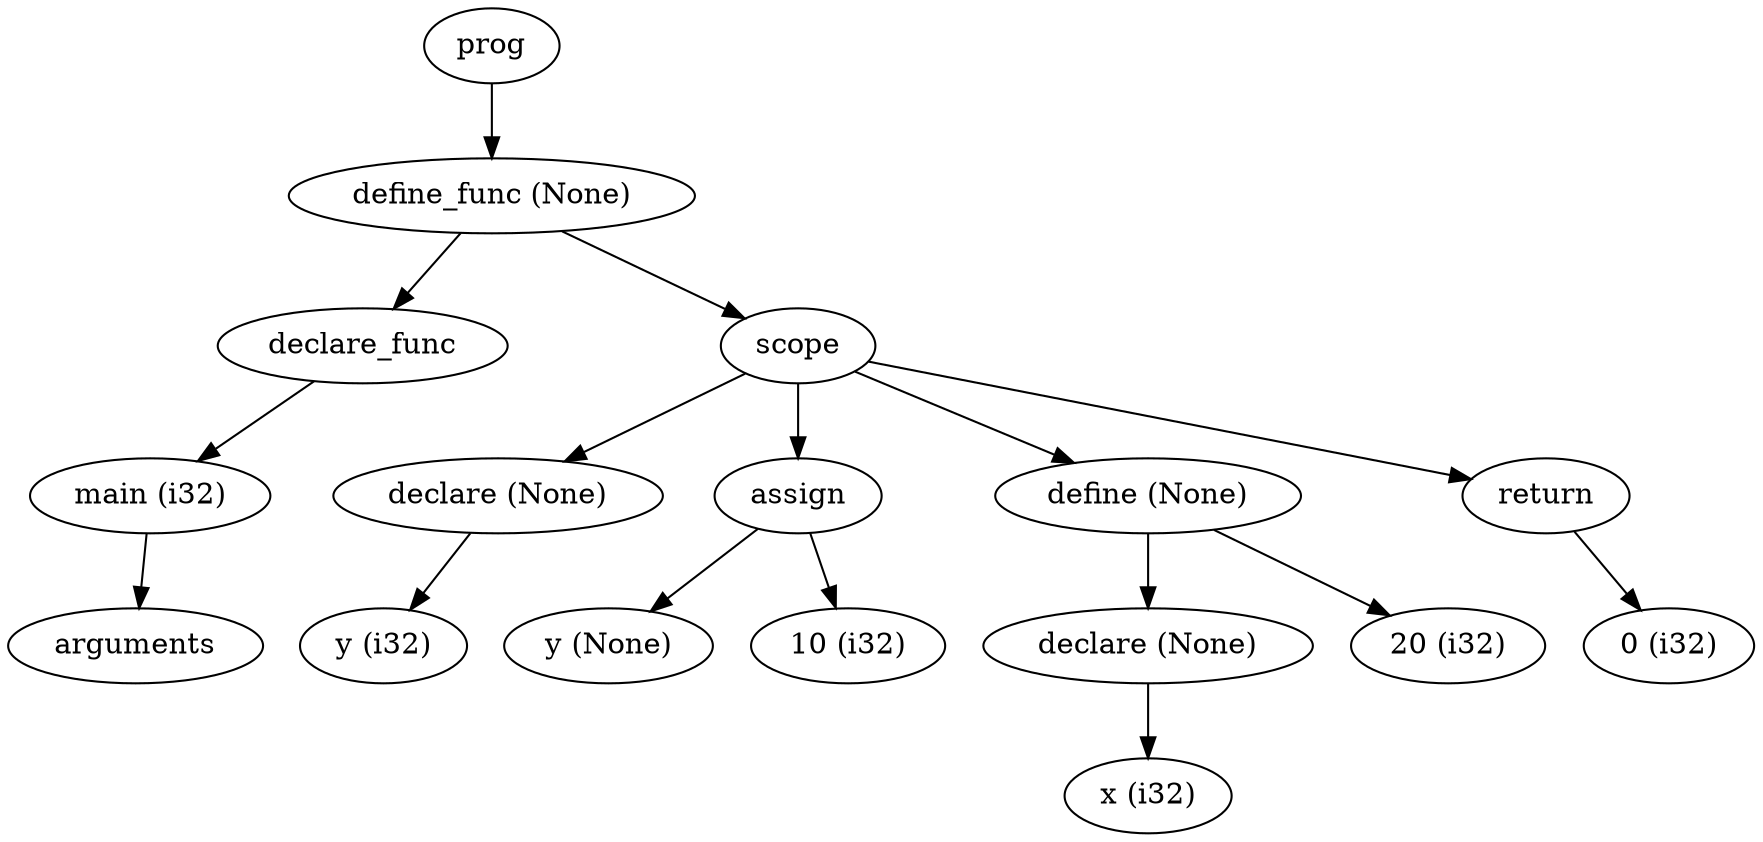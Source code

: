 digraph AST {
	node0[label="prog"]
	node1[label="define_func (None)"]
	node0->node1
	node2[label="declare_func"]
	node1->node2
	node3[label="main (i32)"]
	node2->node3
	node4[label="arguments"]
	node3->node4
	node5[label="scope"]
	node1->node5
	node6[label="declare (None)"]
	node5->node6
	node7[label="y (i32)"]
	node6->node7
	node8[label="assign"]
	node5->node8
	node9[label="y (None)"]
	node8->node9
	node10[label="10 (i32)"]
	node8->node10
	node11[label="define (None)"]
	node5->node11
	node12[label="declare (None)"]
	node11->node12
	node13[label="x (i32)"]
	node12->node13
	node14[label="20 (i32)"]
	node11->node14
	node15[label="return"]
	node5->node15
	node16[label="0 (i32)"]
	node15->node16
}
